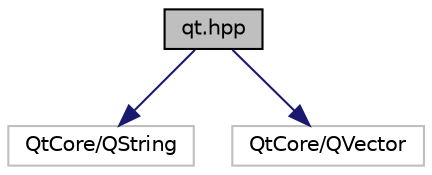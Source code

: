 digraph "qt.hpp"
{
  edge [fontname="Helvetica",fontsize="10",labelfontname="Helvetica",labelfontsize="10"];
  node [fontname="Helvetica",fontsize="10",shape=record];
  Node0 [label="qt.hpp",height=0.2,width=0.4,color="black", fillcolor="grey75", style="filled", fontcolor="black"];
  Node0 -> Node1 [color="midnightblue",fontsize="10",style="solid",fontname="Helvetica"];
  Node0 -> Node2 [color="midnightblue",fontsize="10",style="solid",fontname="Helvetica"];
  Node1 [label="QtCore/QString",height=0.2,width=0.4,color="grey75", fillcolor="white", style="filled"];
  Node2 [label="QtCore/QVector",height=0.2,width=0.4,color="grey75", fillcolor="white", style="filled"];
}

